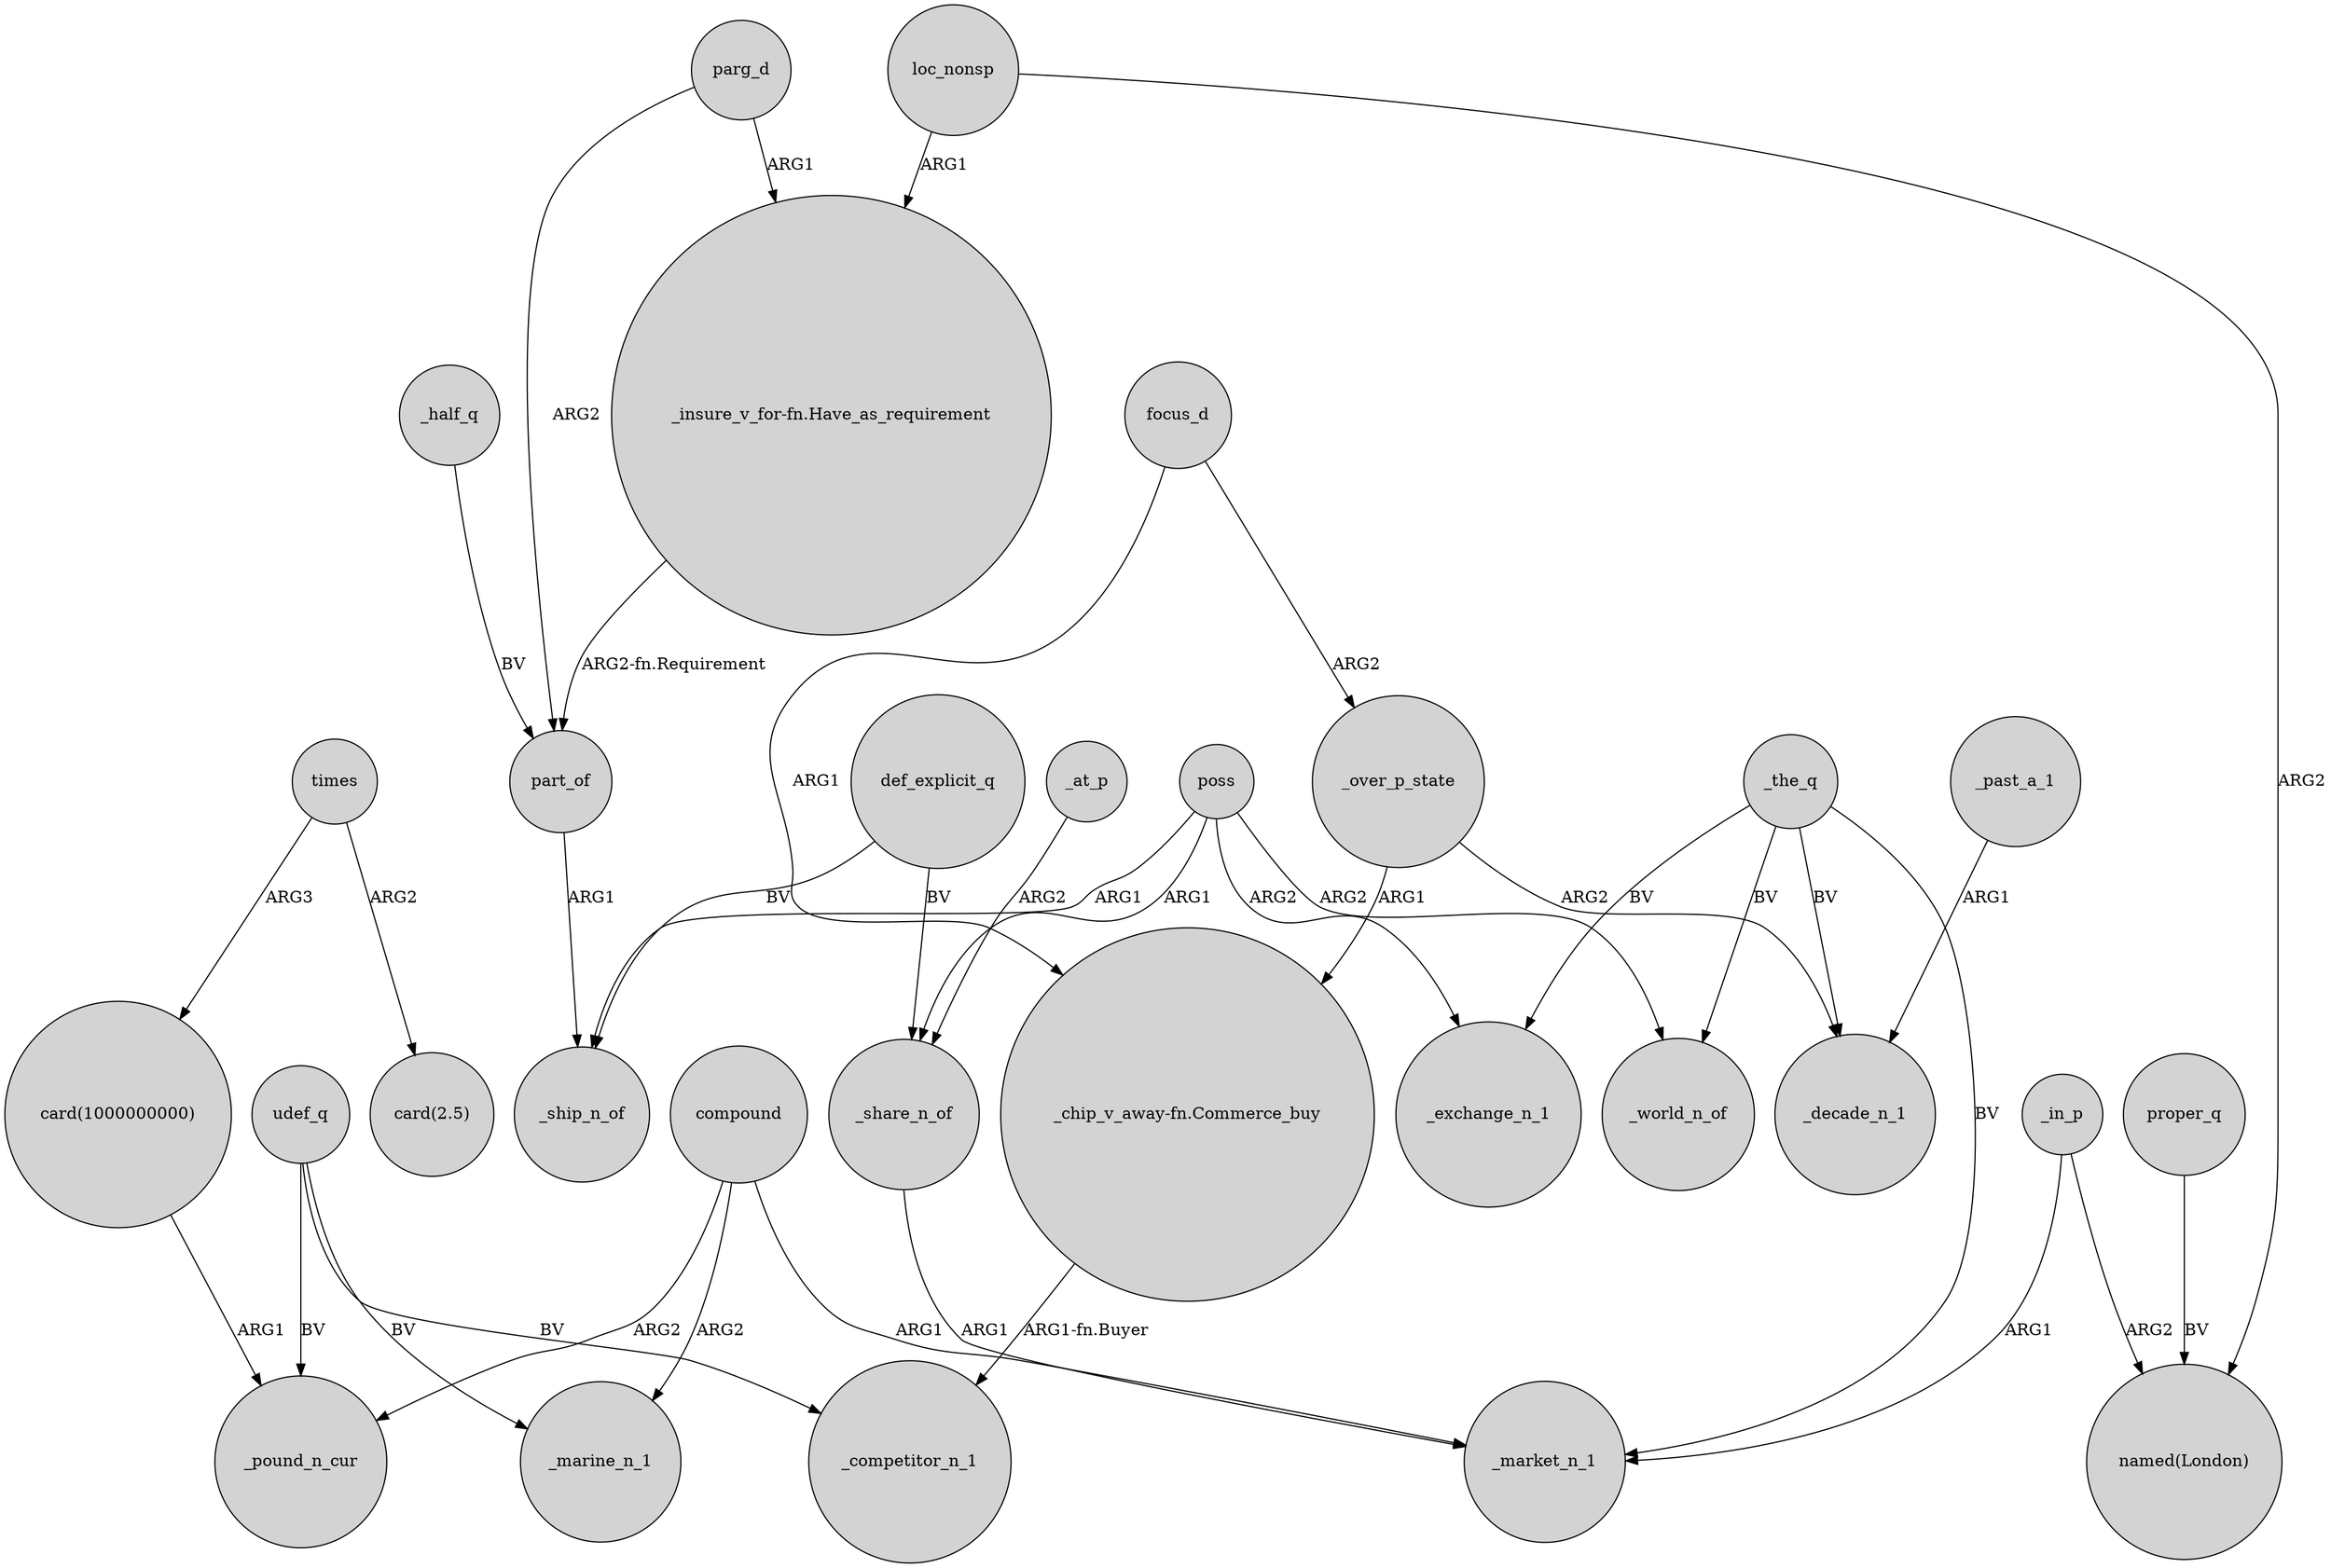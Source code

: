 digraph {
	node [shape=circle style=filled]
	"_chip_v_away-fn.Commerce_buy" -> _competitor_n_1 [label="ARG1-fn.Buyer"]
	udef_q -> _pound_n_cur [label=BV]
	_at_p -> _share_n_of [label=ARG2]
	_the_q -> _decade_n_1 [label=BV]
	poss -> _ship_n_of [label=ARG1]
	_in_p -> "named(London)" [label=ARG2]
	"_insure_v_for-fn.Have_as_requirement" -> part_of [label="ARG2-fn.Requirement"]
	_over_p_state -> "_chip_v_away-fn.Commerce_buy" [label=ARG1]
	def_explicit_q -> _share_n_of [label=BV]
	times -> "card(1000000000)" [label=ARG3]
	poss -> _exchange_n_1 [label=ARG2]
	_share_n_of -> _market_n_1 [label=ARG1]
	_in_p -> _market_n_1 [label=ARG1]
	_the_q -> _market_n_1 [label=BV]
	parg_d -> part_of [label=ARG2]
	def_explicit_q -> _ship_n_of [label=BV]
	udef_q -> _marine_n_1 [label=BV]
	focus_d -> "_chip_v_away-fn.Commerce_buy" [label=ARG1]
	_past_a_1 -> _decade_n_1 [label=ARG1]
	_half_q -> part_of [label=BV]
	compound -> _pound_n_cur [label=ARG2]
	times -> "card(2.5)" [label=ARG2]
	"card(1000000000)" -> _pound_n_cur [label=ARG1]
	poss -> _share_n_of [label=ARG1]
	loc_nonsp -> "_insure_v_for-fn.Have_as_requirement" [label=ARG1]
	parg_d -> "_insure_v_for-fn.Have_as_requirement" [label=ARG1]
	compound -> _marine_n_1 [label=ARG2]
	proper_q -> "named(London)" [label=BV]
	udef_q -> _competitor_n_1 [label=BV]
	loc_nonsp -> "named(London)" [label=ARG2]
	_the_q -> _exchange_n_1 [label=BV]
	poss -> _world_n_of [label=ARG2]
	compound -> _market_n_1 [label=ARG1]
	part_of -> _ship_n_of [label=ARG1]
	_over_p_state -> _decade_n_1 [label=ARG2]
	_the_q -> _world_n_of [label=BV]
	focus_d -> _over_p_state [label=ARG2]
}

